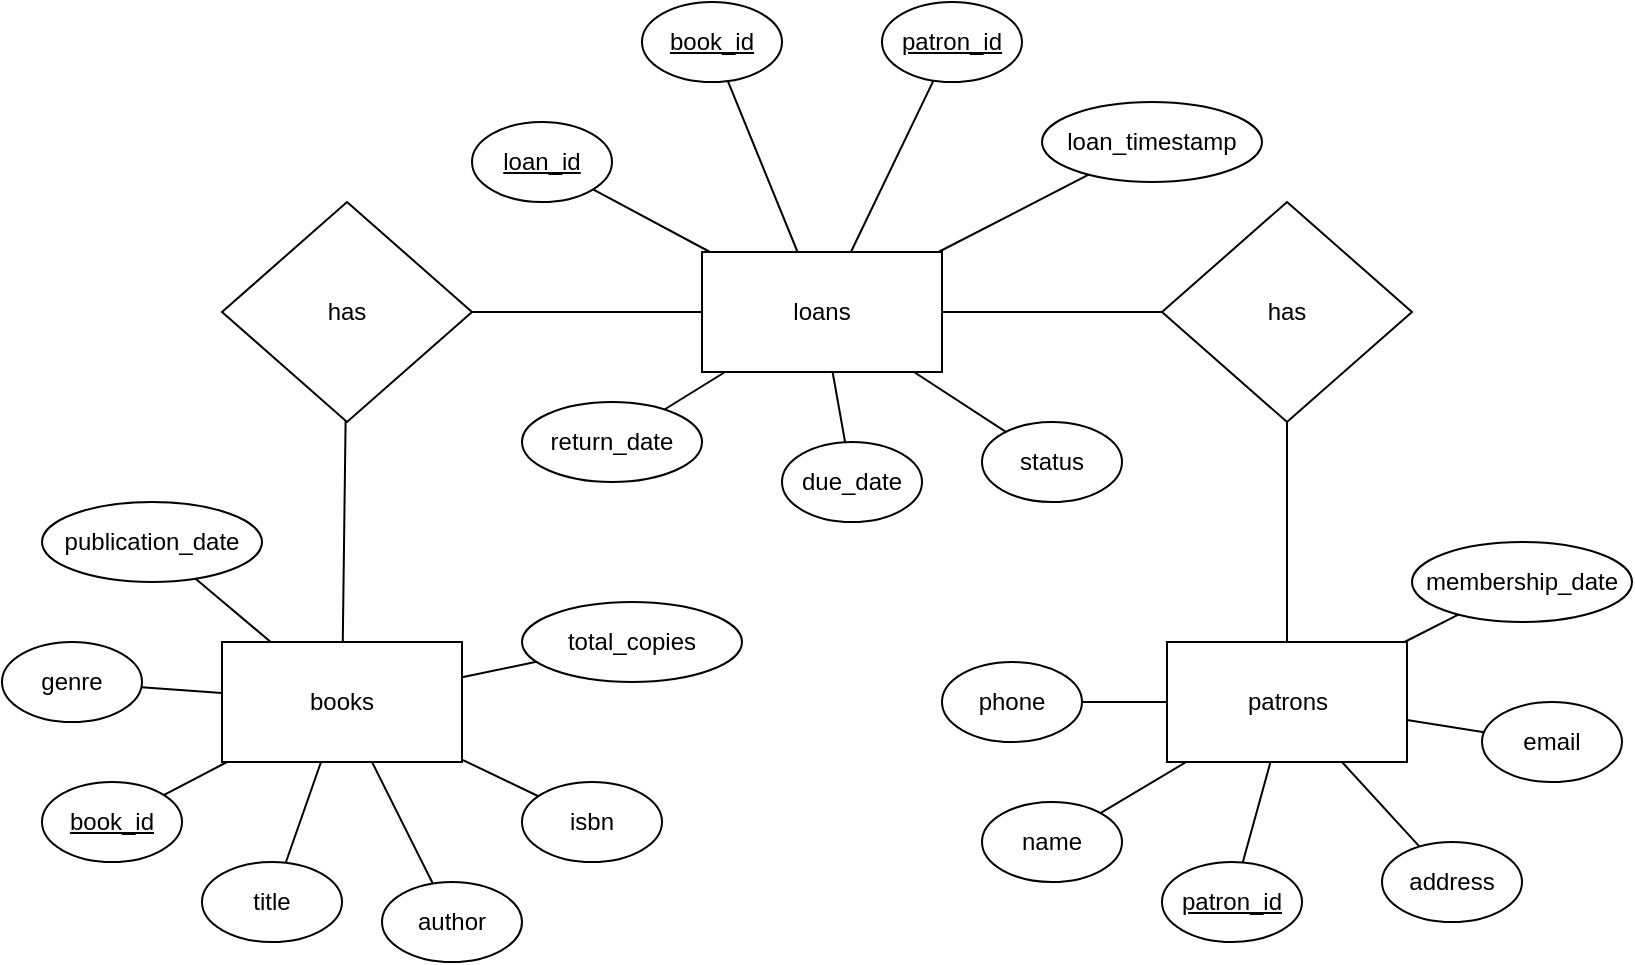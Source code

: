 <mxfile version="28.2.0">
  <diagram name="Page-1" id="KKf2wwnTOpNtSrnNZWtW">
    <mxGraphModel dx="946" dy="638" grid="1" gridSize="10" guides="1" tooltips="1" connect="1" arrows="1" fold="1" page="1" pageScale="1" pageWidth="850" pageHeight="1100" math="0" shadow="0">
      <root>
        <mxCell id="0" />
        <mxCell id="1" parent="0" />
        <mxCell id="jeg0a33iSLmDCc6YFEvt-9" style="edgeStyle=none;curved=1;rounded=0;orthogonalLoop=1;jettySize=auto;html=1;fontSize=12;startSize=8;endSize=8;endArrow=none;endFill=0;" edge="1" parent="1" source="jeg0a33iSLmDCc6YFEvt-1" target="jeg0a33iSLmDCc6YFEvt-7">
          <mxGeometry relative="1" as="geometry" />
        </mxCell>
        <mxCell id="jeg0a33iSLmDCc6YFEvt-1" value="loans" style="rounded=0;whiteSpace=wrap;html=1;" vertex="1" parent="1">
          <mxGeometry x="370" y="265" width="120" height="60" as="geometry" />
        </mxCell>
        <mxCell id="jeg0a33iSLmDCc6YFEvt-5" style="edgeStyle=none;curved=1;rounded=0;orthogonalLoop=1;jettySize=auto;html=1;fontSize=12;shape=wire;dashed=1;endArrow=none;endFill=0;" edge="1" parent="1" source="jeg0a33iSLmDCc6YFEvt-2" target="jeg0a33iSLmDCc6YFEvt-4">
          <mxGeometry relative="1" as="geometry" />
        </mxCell>
        <mxCell id="jeg0a33iSLmDCc6YFEvt-6" style="edgeStyle=none;curved=1;rounded=0;orthogonalLoop=1;jettySize=auto;html=1;fontSize=12;startSize=8;endSize=8;endArrow=none;endFill=0;" edge="1" parent="1" source="jeg0a33iSLmDCc6YFEvt-2" target="jeg0a33iSLmDCc6YFEvt-1">
          <mxGeometry relative="1" as="geometry" />
        </mxCell>
        <mxCell id="jeg0a33iSLmDCc6YFEvt-2" value="has" style="rhombus;whiteSpace=wrap;html=1;" vertex="1" parent="1">
          <mxGeometry x="130" y="240" width="125" height="110" as="geometry" />
        </mxCell>
        <mxCell id="jeg0a33iSLmDCc6YFEvt-8" style="edgeStyle=none;curved=1;rounded=0;orthogonalLoop=1;jettySize=auto;html=1;fontSize=12;startSize=8;endSize=8;endArrow=none;endFill=0;" edge="1" parent="1" source="jeg0a33iSLmDCc6YFEvt-3" target="jeg0a33iSLmDCc6YFEvt-7">
          <mxGeometry relative="1" as="geometry" />
        </mxCell>
        <mxCell id="jeg0a33iSLmDCc6YFEvt-3" value="patrons" style="rounded=0;whiteSpace=wrap;html=1;" vertex="1" parent="1">
          <mxGeometry x="602.5" y="460" width="120" height="60" as="geometry" />
        </mxCell>
        <mxCell id="jeg0a33iSLmDCc6YFEvt-20" style="edgeStyle=none;curved=1;rounded=0;orthogonalLoop=1;jettySize=auto;html=1;fontSize=12;startSize=8;endSize=8;endArrow=none;endFill=0;" edge="1" parent="1" source="jeg0a33iSLmDCc6YFEvt-4" target="jeg0a33iSLmDCc6YFEvt-17">
          <mxGeometry relative="1" as="geometry" />
        </mxCell>
        <mxCell id="jeg0a33iSLmDCc6YFEvt-21" style="edgeStyle=none;curved=1;rounded=0;orthogonalLoop=1;jettySize=auto;html=1;fontSize=12;startSize=8;endSize=8;endArrow=none;endFill=0;" edge="1" parent="1" source="jeg0a33iSLmDCc6YFEvt-4" target="jeg0a33iSLmDCc6YFEvt-16">
          <mxGeometry relative="1" as="geometry" />
        </mxCell>
        <mxCell id="jeg0a33iSLmDCc6YFEvt-22" style="edgeStyle=none;curved=1;rounded=0;orthogonalLoop=1;jettySize=auto;html=1;fontSize=12;startSize=8;endSize=8;endArrow=none;endFill=0;" edge="1" parent="1" source="jeg0a33iSLmDCc6YFEvt-4" target="jeg0a33iSLmDCc6YFEvt-12">
          <mxGeometry relative="1" as="geometry" />
        </mxCell>
        <mxCell id="jeg0a33iSLmDCc6YFEvt-23" style="edgeStyle=none;curved=1;rounded=0;orthogonalLoop=1;jettySize=auto;html=1;fontSize=12;startSize=8;endSize=8;endArrow=none;endFill=0;" edge="1" parent="1" source="jeg0a33iSLmDCc6YFEvt-4" target="jeg0a33iSLmDCc6YFEvt-13">
          <mxGeometry relative="1" as="geometry" />
        </mxCell>
        <mxCell id="jeg0a33iSLmDCc6YFEvt-24" style="edgeStyle=none;curved=1;rounded=0;orthogonalLoop=1;jettySize=auto;html=1;fontSize=12;startSize=8;endSize=8;endArrow=none;endFill=0;" edge="1" parent="1" source="jeg0a33iSLmDCc6YFEvt-4" target="jeg0a33iSLmDCc6YFEvt-14">
          <mxGeometry relative="1" as="geometry">
            <mxPoint x="350" y="630" as="targetPoint" />
          </mxGeometry>
        </mxCell>
        <mxCell id="jeg0a33iSLmDCc6YFEvt-25" style="edgeStyle=none;curved=1;rounded=0;orthogonalLoop=1;jettySize=auto;html=1;fontSize=12;startSize=8;endSize=8;endArrow=none;endFill=0;" edge="1" parent="1" source="jeg0a33iSLmDCc6YFEvt-4" target="jeg0a33iSLmDCc6YFEvt-15">
          <mxGeometry relative="1" as="geometry" />
        </mxCell>
        <mxCell id="jeg0a33iSLmDCc6YFEvt-26" style="edgeStyle=none;curved=1;rounded=0;orthogonalLoop=1;jettySize=auto;html=1;fontSize=12;startSize=8;endSize=8;endArrow=none;endFill=0;" edge="1" parent="1" source="jeg0a33iSLmDCc6YFEvt-4" target="jeg0a33iSLmDCc6YFEvt-18">
          <mxGeometry relative="1" as="geometry" />
        </mxCell>
        <mxCell id="jeg0a33iSLmDCc6YFEvt-4" value="books" style="rounded=0;whiteSpace=wrap;html=1;" vertex="1" parent="1">
          <mxGeometry x="130" y="460" width="120" height="60" as="geometry" />
        </mxCell>
        <mxCell id="jeg0a33iSLmDCc6YFEvt-7" value="has" style="rhombus;whiteSpace=wrap;html=1;" vertex="1" parent="1">
          <mxGeometry x="600" y="240" width="125" height="110" as="geometry" />
        </mxCell>
        <mxCell id="jeg0a33iSLmDCc6YFEvt-12" value="book_id" style="ellipse;whiteSpace=wrap;html=1;align=center;fontStyle=4" vertex="1" parent="1">
          <mxGeometry x="40" y="530" width="70" height="40" as="geometry" />
        </mxCell>
        <mxCell id="jeg0a33iSLmDCc6YFEvt-13" value="title" style="ellipse;whiteSpace=wrap;html=1;align=center;fontStyle=0" vertex="1" parent="1">
          <mxGeometry x="120" y="570" width="70" height="40" as="geometry" />
        </mxCell>
        <mxCell id="jeg0a33iSLmDCc6YFEvt-14" value="author" style="ellipse;whiteSpace=wrap;html=1;align=center;fontStyle=0" vertex="1" parent="1">
          <mxGeometry x="210" y="580" width="70" height="40" as="geometry" />
        </mxCell>
        <mxCell id="jeg0a33iSLmDCc6YFEvt-15" value="isbn" style="ellipse;whiteSpace=wrap;html=1;align=center;fontStyle=0" vertex="1" parent="1">
          <mxGeometry x="280" y="530" width="70" height="40" as="geometry" />
        </mxCell>
        <mxCell id="jeg0a33iSLmDCc6YFEvt-16" value="genre" style="ellipse;whiteSpace=wrap;html=1;align=center;fontStyle=0" vertex="1" parent="1">
          <mxGeometry x="20" y="460" width="70" height="40" as="geometry" />
        </mxCell>
        <mxCell id="jeg0a33iSLmDCc6YFEvt-17" value="publication_date" style="ellipse;whiteSpace=wrap;html=1;align=center;fontStyle=0" vertex="1" parent="1">
          <mxGeometry x="40" y="390" width="110" height="40" as="geometry" />
        </mxCell>
        <mxCell id="jeg0a33iSLmDCc6YFEvt-18" value="total_copies" style="ellipse;whiteSpace=wrap;html=1;align=center;fontStyle=0" vertex="1" parent="1">
          <mxGeometry x="280" y="440" width="110" height="40" as="geometry" />
        </mxCell>
        <mxCell id="jeg0a33iSLmDCc6YFEvt-35" style="edgeStyle=none;curved=1;rounded=0;orthogonalLoop=1;jettySize=auto;html=1;fontSize=12;startSize=8;endSize=8;endArrow=none;endFill=0;" edge="1" parent="1" source="jeg0a33iSLmDCc6YFEvt-27" target="jeg0a33iSLmDCc6YFEvt-3">
          <mxGeometry relative="1" as="geometry" />
        </mxCell>
        <mxCell id="jeg0a33iSLmDCc6YFEvt-27" value="patron_id" style="ellipse;whiteSpace=wrap;html=1;align=center;fontStyle=4" vertex="1" parent="1">
          <mxGeometry x="600" y="570" width="70" height="40" as="geometry" />
        </mxCell>
        <mxCell id="jeg0a33iSLmDCc6YFEvt-34" style="edgeStyle=none;curved=1;rounded=0;orthogonalLoop=1;jettySize=auto;html=1;fontSize=12;startSize=8;endSize=8;endArrow=none;endFill=0;" edge="1" parent="1" source="jeg0a33iSLmDCc6YFEvt-28" target="jeg0a33iSLmDCc6YFEvt-3">
          <mxGeometry relative="1" as="geometry" />
        </mxCell>
        <mxCell id="jeg0a33iSLmDCc6YFEvt-28" value="name" style="ellipse;whiteSpace=wrap;html=1;align=center;fontStyle=0" vertex="1" parent="1">
          <mxGeometry x="510" y="540" width="70" height="40" as="geometry" />
        </mxCell>
        <mxCell id="jeg0a33iSLmDCc6YFEvt-36" style="edgeStyle=none;curved=1;rounded=0;orthogonalLoop=1;jettySize=auto;html=1;fontSize=12;startSize=8;endSize=8;endArrow=none;endFill=0;" edge="1" parent="1" source="jeg0a33iSLmDCc6YFEvt-29" target="jeg0a33iSLmDCc6YFEvt-3">
          <mxGeometry relative="1" as="geometry" />
        </mxCell>
        <mxCell id="jeg0a33iSLmDCc6YFEvt-29" value="address" style="ellipse;whiteSpace=wrap;html=1;align=center;fontStyle=0" vertex="1" parent="1">
          <mxGeometry x="710" y="560" width="70" height="40" as="geometry" />
        </mxCell>
        <mxCell id="jeg0a33iSLmDCc6YFEvt-37" style="edgeStyle=none;curved=1;rounded=0;orthogonalLoop=1;jettySize=auto;html=1;fontSize=12;startSize=8;endSize=8;endArrow=none;endFill=0;" edge="1" parent="1" source="jeg0a33iSLmDCc6YFEvt-30" target="jeg0a33iSLmDCc6YFEvt-3">
          <mxGeometry relative="1" as="geometry" />
        </mxCell>
        <mxCell id="jeg0a33iSLmDCc6YFEvt-30" value="email" style="ellipse;whiteSpace=wrap;html=1;align=center;fontStyle=0" vertex="1" parent="1">
          <mxGeometry x="760" y="490" width="70" height="40" as="geometry" />
        </mxCell>
        <mxCell id="jeg0a33iSLmDCc6YFEvt-33" style="edgeStyle=none;curved=1;rounded=0;orthogonalLoop=1;jettySize=auto;html=1;fontSize=12;startSize=8;endSize=8;endArrow=none;endFill=0;" edge="1" parent="1" source="jeg0a33iSLmDCc6YFEvt-31" target="jeg0a33iSLmDCc6YFEvt-3">
          <mxGeometry relative="1" as="geometry" />
        </mxCell>
        <mxCell id="jeg0a33iSLmDCc6YFEvt-31" value="phone" style="ellipse;whiteSpace=wrap;html=1;align=center;fontStyle=0" vertex="1" parent="1">
          <mxGeometry x="490" y="470" width="70" height="40" as="geometry" />
        </mxCell>
        <mxCell id="jeg0a33iSLmDCc6YFEvt-38" style="edgeStyle=none;curved=1;rounded=0;orthogonalLoop=1;jettySize=auto;html=1;fontSize=12;startSize=8;endSize=8;endArrow=none;endFill=0;" edge="1" parent="1" source="jeg0a33iSLmDCc6YFEvt-32" target="jeg0a33iSLmDCc6YFEvt-3">
          <mxGeometry relative="1" as="geometry" />
        </mxCell>
        <mxCell id="jeg0a33iSLmDCc6YFEvt-32" value="membership_date" style="ellipse;whiteSpace=wrap;html=1;align=center;fontStyle=0" vertex="1" parent="1">
          <mxGeometry x="725" y="410" width="110" height="40" as="geometry" />
        </mxCell>
        <mxCell id="jeg0a33iSLmDCc6YFEvt-49" style="edgeStyle=none;curved=1;rounded=0;orthogonalLoop=1;jettySize=auto;html=1;fontSize=12;startSize=8;endSize=8;endArrow=none;endFill=0;" edge="1" parent="1" source="jeg0a33iSLmDCc6YFEvt-39" target="jeg0a33iSLmDCc6YFEvt-1">
          <mxGeometry relative="1" as="geometry" />
        </mxCell>
        <mxCell id="jeg0a33iSLmDCc6YFEvt-39" value="loan_id" style="ellipse;whiteSpace=wrap;html=1;align=center;fontStyle=4" vertex="1" parent="1">
          <mxGeometry x="255" y="200" width="70" height="40" as="geometry" />
        </mxCell>
        <mxCell id="jeg0a33iSLmDCc6YFEvt-50" style="edgeStyle=none;curved=1;rounded=0;orthogonalLoop=1;jettySize=auto;html=1;fontSize=12;startSize=8;endSize=8;endArrow=none;endFill=0;" edge="1" parent="1" source="jeg0a33iSLmDCc6YFEvt-40" target="jeg0a33iSLmDCc6YFEvt-1">
          <mxGeometry relative="1" as="geometry" />
        </mxCell>
        <mxCell id="jeg0a33iSLmDCc6YFEvt-40" value="book_id" style="ellipse;whiteSpace=wrap;html=1;align=center;fontStyle=4" vertex="1" parent="1">
          <mxGeometry x="340" y="140" width="70" height="40" as="geometry" />
        </mxCell>
        <mxCell id="jeg0a33iSLmDCc6YFEvt-51" style="edgeStyle=none;curved=1;rounded=0;orthogonalLoop=1;jettySize=auto;html=1;fontSize=12;startSize=8;endSize=8;endArrow=none;endFill=0;" edge="1" parent="1" source="jeg0a33iSLmDCc6YFEvt-41" target="jeg0a33iSLmDCc6YFEvt-1">
          <mxGeometry relative="1" as="geometry" />
        </mxCell>
        <mxCell id="jeg0a33iSLmDCc6YFEvt-41" value="patron_id" style="ellipse;whiteSpace=wrap;html=1;align=center;fontStyle=4" vertex="1" parent="1">
          <mxGeometry x="460" y="140" width="70" height="40" as="geometry" />
        </mxCell>
        <mxCell id="jeg0a33iSLmDCc6YFEvt-52" style="edgeStyle=none;curved=1;rounded=0;orthogonalLoop=1;jettySize=auto;html=1;fontSize=12;startSize=8;endSize=8;endArrow=none;endFill=0;" edge="1" parent="1" source="jeg0a33iSLmDCc6YFEvt-42" target="jeg0a33iSLmDCc6YFEvt-1">
          <mxGeometry relative="1" as="geometry" />
        </mxCell>
        <mxCell id="jeg0a33iSLmDCc6YFEvt-42" value="loan_timestamp" style="ellipse;whiteSpace=wrap;html=1;align=center;fontStyle=0" vertex="1" parent="1">
          <mxGeometry x="540" y="190" width="110" height="40" as="geometry" />
        </mxCell>
        <mxCell id="jeg0a33iSLmDCc6YFEvt-47" style="edgeStyle=none;curved=1;rounded=0;orthogonalLoop=1;jettySize=auto;html=1;fontSize=12;startSize=8;endSize=8;endArrow=none;endFill=0;" edge="1" parent="1" source="jeg0a33iSLmDCc6YFEvt-43" target="jeg0a33iSLmDCc6YFEvt-1">
          <mxGeometry relative="1" as="geometry" />
        </mxCell>
        <mxCell id="jeg0a33iSLmDCc6YFEvt-43" value="due_date" style="ellipse;whiteSpace=wrap;html=1;align=center;fontStyle=0" vertex="1" parent="1">
          <mxGeometry x="410" y="360" width="70" height="40" as="geometry" />
        </mxCell>
        <mxCell id="jeg0a33iSLmDCc6YFEvt-48" style="edgeStyle=none;curved=1;rounded=0;orthogonalLoop=1;jettySize=auto;html=1;fontSize=12;startSize=8;endSize=8;endArrow=none;endFill=0;" edge="1" parent="1" source="jeg0a33iSLmDCc6YFEvt-44" target="jeg0a33iSLmDCc6YFEvt-1">
          <mxGeometry relative="1" as="geometry" />
        </mxCell>
        <mxCell id="jeg0a33iSLmDCc6YFEvt-44" value="return_date" style="ellipse;whiteSpace=wrap;html=1;align=center;fontStyle=0" vertex="1" parent="1">
          <mxGeometry x="280" y="340" width="90" height="40" as="geometry" />
        </mxCell>
        <mxCell id="jeg0a33iSLmDCc6YFEvt-46" style="edgeStyle=none;curved=1;rounded=0;orthogonalLoop=1;jettySize=auto;html=1;fontSize=12;startSize=8;endSize=8;endArrow=none;endFill=0;" edge="1" parent="1" source="jeg0a33iSLmDCc6YFEvt-45" target="jeg0a33iSLmDCc6YFEvt-1">
          <mxGeometry relative="1" as="geometry" />
        </mxCell>
        <mxCell id="jeg0a33iSLmDCc6YFEvt-45" value="status" style="ellipse;whiteSpace=wrap;html=1;align=center;fontStyle=0" vertex="1" parent="1">
          <mxGeometry x="510" y="350" width="70" height="40" as="geometry" />
        </mxCell>
      </root>
    </mxGraphModel>
  </diagram>
</mxfile>
